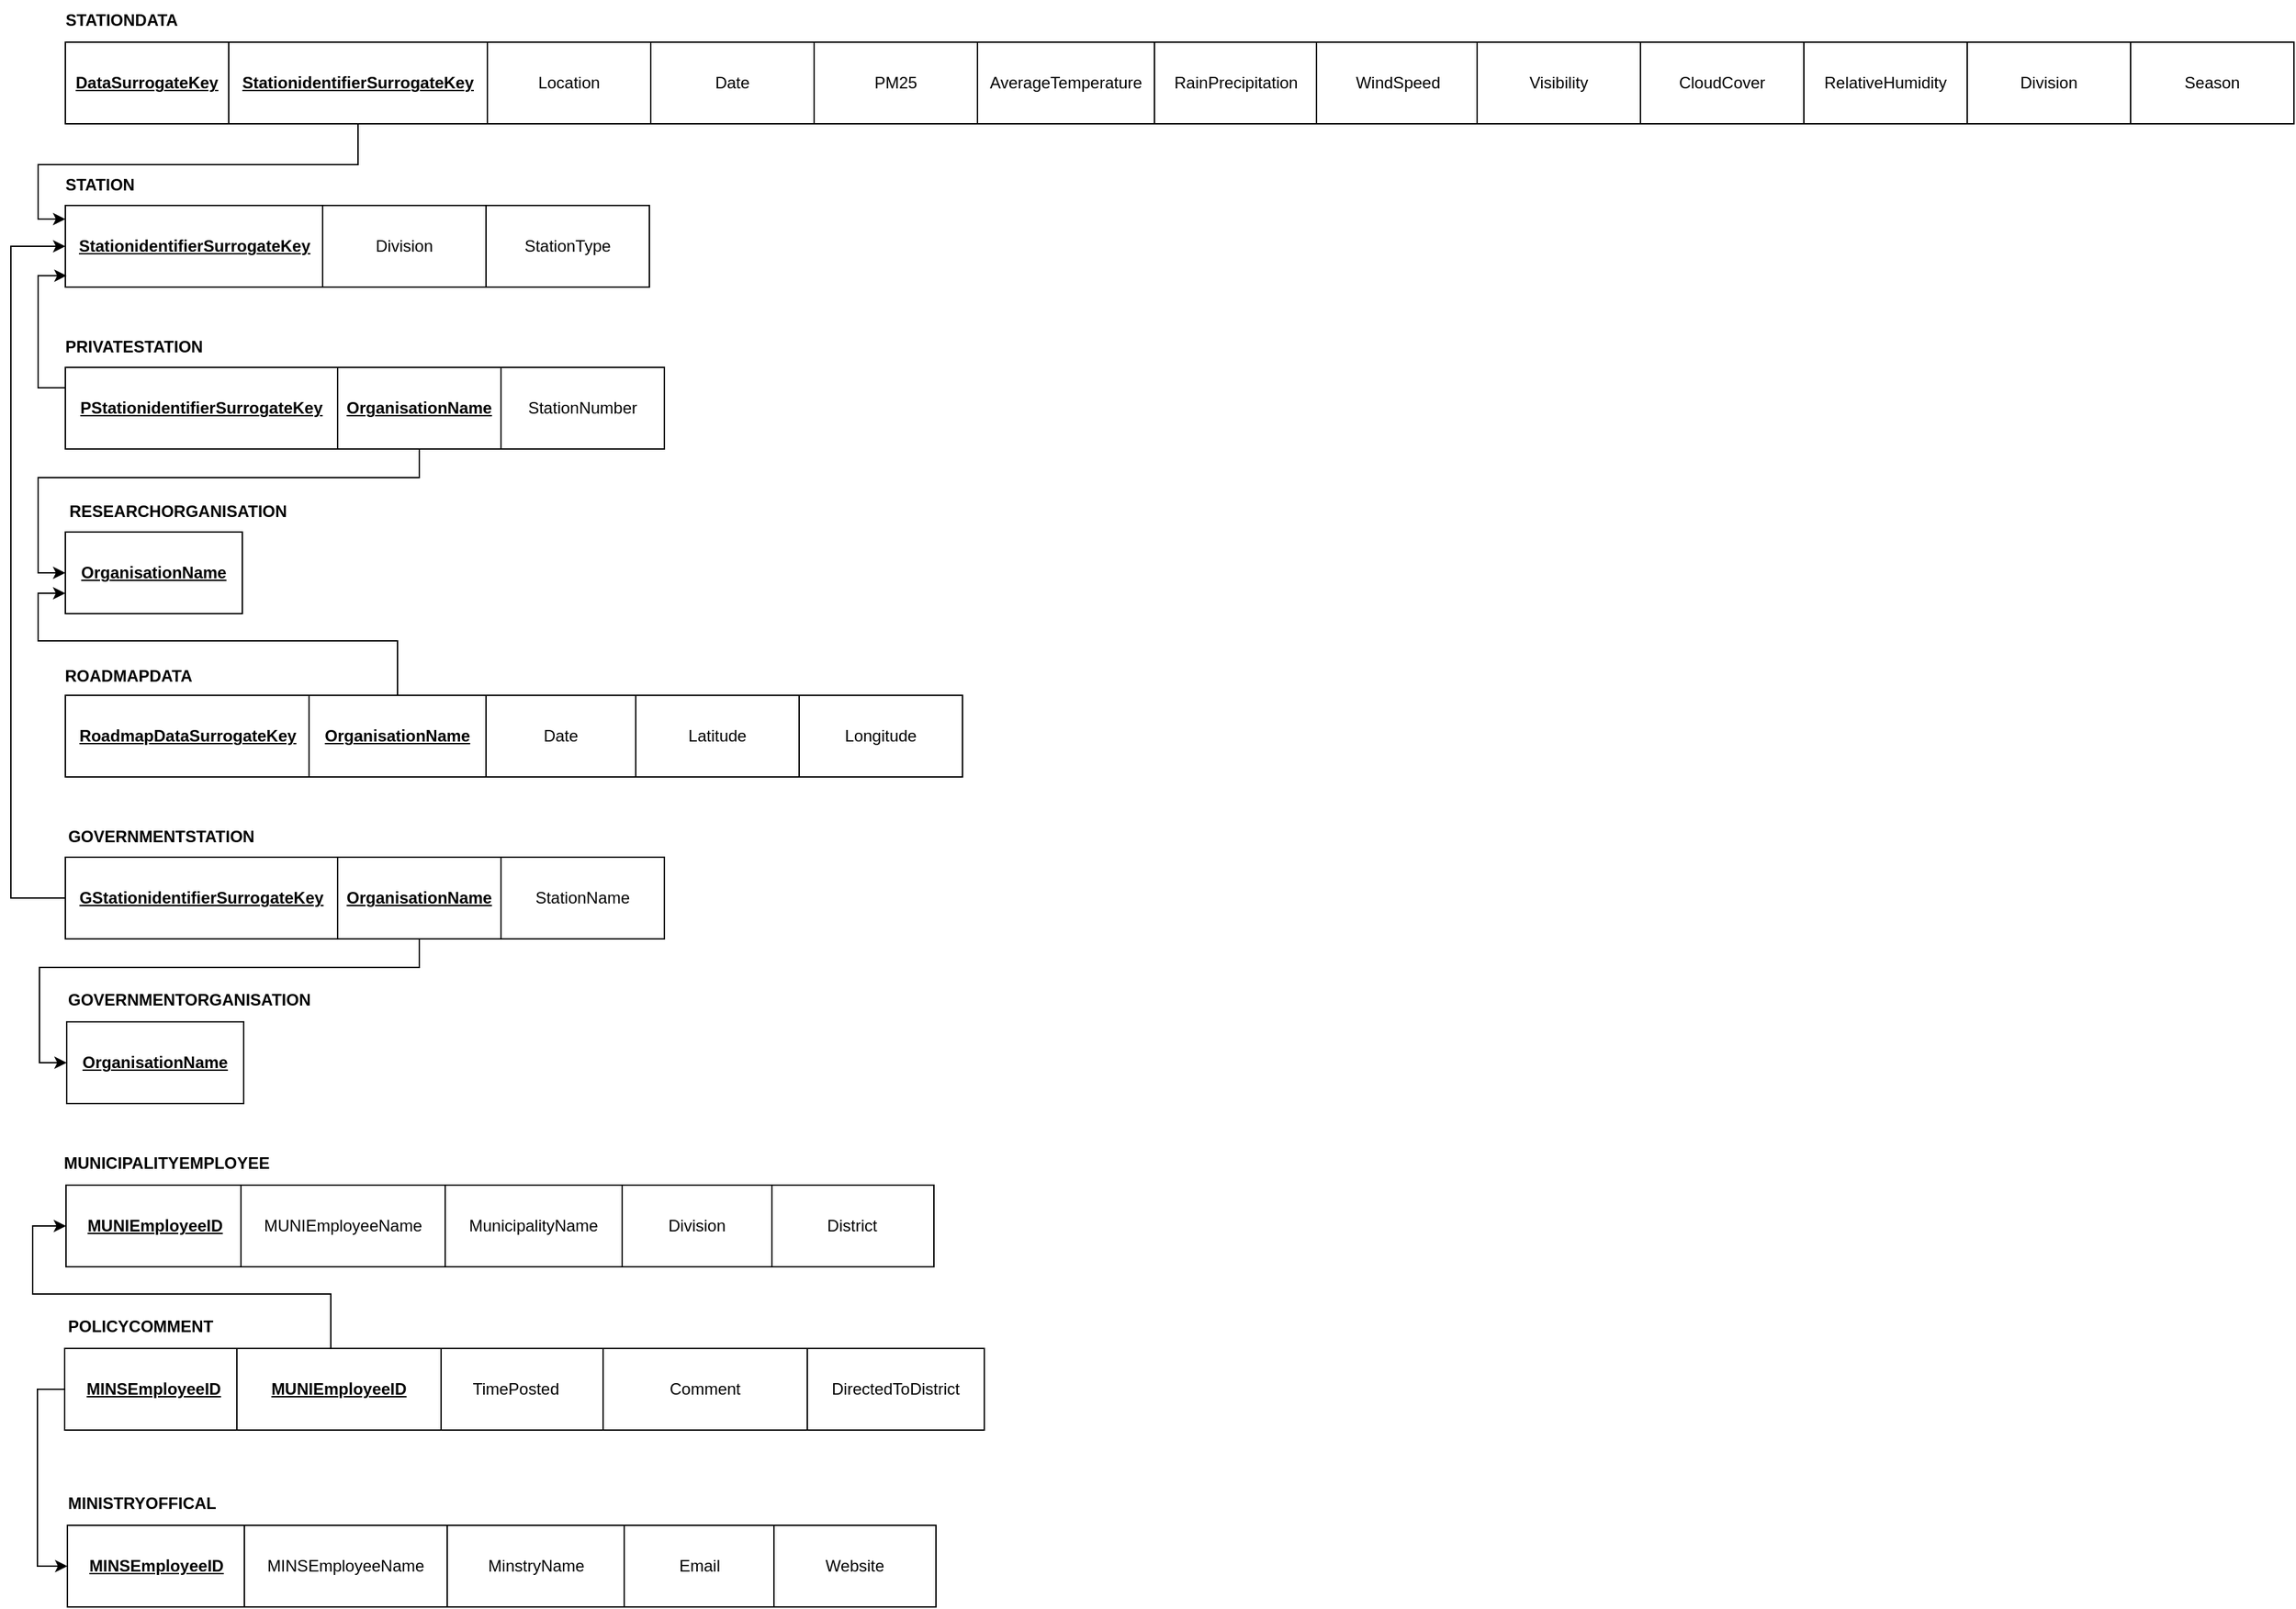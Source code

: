 <mxfile version="20.2.4" type="github">
  <diagram id="rk3kt6hLfGUAzw9A4Ssn" name="Page-1">
    <mxGraphModel dx="1040" dy="551" grid="1" gridSize="10" guides="1" tooltips="1" connect="1" arrows="1" fold="1" page="1" pageScale="1" pageWidth="1750" pageHeight="1250" math="0" shadow="0">
      <root>
        <mxCell id="0" />
        <mxCell id="1" parent="0" />
        <mxCell id="ZoIrjNhyJp5aEMFjkI-h-16" style="edgeStyle=orthogonalEdgeStyle;rounded=0;orthogonalLoop=1;jettySize=auto;html=1;entryX=0.995;entryY=0.696;entryDx=0;entryDy=0;entryPerimeter=0;" parent="1" edge="1">
          <mxGeometry relative="1" as="geometry">
            <mxPoint x="834.375" y="354.8" as="targetPoint" />
            <Array as="points">
              <mxPoint x="743" y="300" />
              <mxPoint x="855" y="300" />
              <mxPoint x="855" y="355" />
            </Array>
          </mxGeometry>
        </mxCell>
        <mxCell id="ZoIrjNhyJp5aEMFjkI-h-17" value="&lt;span style=&quot;font-weight: 700; text-align: left; text-decoration-line: underline;&quot;&gt;DataSurrogateKey&lt;/span&gt;" style="rounded=0;whiteSpace=wrap;html=1;" parent="1" vertex="1">
          <mxGeometry x="80" y="80" width="120" height="60" as="geometry" />
        </mxCell>
        <mxCell id="ZoIrjNhyJp5aEMFjkI-h-18" value="&lt;b&gt;STATIONDATA&lt;/b&gt;" style="text;html=1;align=center;verticalAlign=middle;resizable=0;points=[];autosize=1;strokeColor=none;fillColor=none;" parent="1" vertex="1">
          <mxGeometry x="66" y="49" width="110" height="30" as="geometry" />
        </mxCell>
        <mxCell id="ZoIrjNhyJp5aEMFjkI-h-19" value="&lt;span style=&quot;text-align: left;&quot;&gt;Location&lt;/span&gt;" style="rounded=0;whiteSpace=wrap;html=1;" parent="1" vertex="1">
          <mxGeometry x="390" y="80" width="120" height="60" as="geometry" />
        </mxCell>
        <mxCell id="ZoIrjNhyJp5aEMFjkI-h-20" value="&lt;span style=&quot;text-align: left;&quot;&gt;Date&lt;/span&gt;" style="rounded=0;whiteSpace=wrap;html=1;" parent="1" vertex="1">
          <mxGeometry x="510" y="80" width="120" height="60" as="geometry" />
        </mxCell>
        <mxCell id="ZoIrjNhyJp5aEMFjkI-h-21" value="&lt;span style=&quot;text-align: left;&quot;&gt;PM25&lt;/span&gt;" style="rounded=0;whiteSpace=wrap;html=1;" parent="1" vertex="1">
          <mxGeometry x="630" y="80" width="120" height="60" as="geometry" />
        </mxCell>
        <mxCell id="ZoIrjNhyJp5aEMFjkI-h-22" value="&lt;span style=&quot;text-align: left;&quot;&gt;AverageTemperature&lt;/span&gt;" style="rounded=0;whiteSpace=wrap;html=1;" parent="1" vertex="1">
          <mxGeometry x="750" y="80" width="130" height="60" as="geometry" />
        </mxCell>
        <mxCell id="ZoIrjNhyJp5aEMFjkI-h-23" value="&lt;span style=&quot;text-align: left;&quot;&gt;RainPrecipitation&lt;/span&gt;" style="rounded=0;whiteSpace=wrap;html=1;" parent="1" vertex="1">
          <mxGeometry x="880" y="80" width="120" height="60" as="geometry" />
        </mxCell>
        <mxCell id="ZoIrjNhyJp5aEMFjkI-h-24" value="&lt;span style=&quot;text-align: left;&quot;&gt;WindSpeed&lt;/span&gt;" style="rounded=0;whiteSpace=wrap;html=1;" parent="1" vertex="1">
          <mxGeometry x="999" y="80" width="120" height="60" as="geometry" />
        </mxCell>
        <mxCell id="ZoIrjNhyJp5aEMFjkI-h-25" value="&lt;span style=&quot;text-align: left;&quot;&gt;Visibility&lt;/span&gt;" style="rounded=0;whiteSpace=wrap;html=1;" parent="1" vertex="1">
          <mxGeometry x="1117" y="80" width="120" height="60" as="geometry" />
        </mxCell>
        <mxCell id="ZoIrjNhyJp5aEMFjkI-h-26" value="&lt;span style=&quot;text-align: left;&quot;&gt;CloudCover&lt;/span&gt;" style="rounded=0;whiteSpace=wrap;html=1;" parent="1" vertex="1">
          <mxGeometry x="1237" y="80" width="120" height="60" as="geometry" />
        </mxCell>
        <mxCell id="ZoIrjNhyJp5aEMFjkI-h-27" value="&lt;span style=&quot;text-align: left;&quot;&gt;RelativeHumidity&lt;/span&gt;" style="rounded=0;whiteSpace=wrap;html=1;" parent="1" vertex="1">
          <mxGeometry x="1357" y="80" width="120" height="60" as="geometry" />
        </mxCell>
        <mxCell id="ZoIrjNhyJp5aEMFjkI-h-28" value="&lt;span style=&quot;font-weight: 700; text-align: left; text-decoration-line: underline;&quot;&gt;StationidentifierSurrogateKey&lt;/span&gt;" style="rounded=0;whiteSpace=wrap;html=1;" parent="1" vertex="1">
          <mxGeometry x="80" y="200" width="190" height="60" as="geometry" />
        </mxCell>
        <mxCell id="ZoIrjNhyJp5aEMFjkI-h-29" value="&lt;b&gt;STATION&lt;/b&gt;" style="text;html=1;align=center;verticalAlign=middle;resizable=0;points=[];autosize=1;strokeColor=none;fillColor=none;" parent="1" vertex="1">
          <mxGeometry x="70" y="170" width="70" height="30" as="geometry" />
        </mxCell>
        <mxCell id="ZoIrjNhyJp5aEMFjkI-h-30" value="&lt;span style=&quot;text-align: left;&quot;&gt;Division&lt;/span&gt;" style="rounded=0;whiteSpace=wrap;html=1;" parent="1" vertex="1">
          <mxGeometry x="269" y="200" width="120" height="60" as="geometry" />
        </mxCell>
        <mxCell id="ZoIrjNhyJp5aEMFjkI-h-31" value="&lt;span style=&quot;text-align: left;&quot;&gt;StationType&lt;/span&gt;" style="rounded=0;whiteSpace=wrap;html=1;" parent="1" vertex="1">
          <mxGeometry x="389" y="200" width="120" height="60" as="geometry" />
        </mxCell>
        <mxCell id="AafKOmIe7SDXZY3rJRMZ-4" style="edgeStyle=orthogonalEdgeStyle;rounded=0;orthogonalLoop=1;jettySize=auto;html=1;exitX=0.5;exitY=1;exitDx=0;exitDy=0;entryX=0;entryY=0.167;entryDx=0;entryDy=0;fontSize=11;entryPerimeter=0;" edge="1" parent="1" source="ZoIrjNhyJp5aEMFjkI-h-39" target="ZoIrjNhyJp5aEMFjkI-h-28">
          <mxGeometry relative="1" as="geometry" />
        </mxCell>
        <mxCell id="ZoIrjNhyJp5aEMFjkI-h-39" value="&lt;span style=&quot;font-weight: 700; text-align: left;&quot;&gt;&lt;u&gt;StationidentifierSurrogateKey&lt;/u&gt;&lt;/span&gt;" style="rounded=0;whiteSpace=wrap;html=1;" parent="1" vertex="1">
          <mxGeometry x="200" y="80" width="190" height="60" as="geometry" />
        </mxCell>
        <mxCell id="AafKOmIe7SDXZY3rJRMZ-5" style="edgeStyle=orthogonalEdgeStyle;rounded=0;orthogonalLoop=1;jettySize=auto;html=1;exitX=0;exitY=0.25;exitDx=0;exitDy=0;entryX=0.005;entryY=0.86;entryDx=0;entryDy=0;entryPerimeter=0;fontSize=11;" edge="1" parent="1" source="ZoIrjNhyJp5aEMFjkI-h-47" target="ZoIrjNhyJp5aEMFjkI-h-28">
          <mxGeometry relative="1" as="geometry" />
        </mxCell>
        <mxCell id="ZoIrjNhyJp5aEMFjkI-h-47" value="&lt;span style=&quot;font-weight: 700; text-align: left; text-decoration-line: underline;&quot;&gt;PStationidentifierSurrogateKey&lt;/span&gt;" style="rounded=0;whiteSpace=wrap;html=1;" parent="1" vertex="1">
          <mxGeometry x="80" y="319" width="200" height="60" as="geometry" />
        </mxCell>
        <mxCell id="ZoIrjNhyJp5aEMFjkI-h-48" value="&lt;span style=&quot;font-weight: 700;&quot;&gt;PRIVATESTATION&lt;/span&gt;" style="text;html=1;align=center;verticalAlign=middle;resizable=0;points=[];autosize=1;strokeColor=none;fillColor=none;" parent="1" vertex="1">
          <mxGeometry x="70" y="289" width="120" height="30" as="geometry" />
        </mxCell>
        <mxCell id="ZoIrjNhyJp5aEMFjkI-h-49" value="&lt;span style=&quot;text-align: left;&quot;&gt;StationNumber&lt;/span&gt;" style="rounded=0;whiteSpace=wrap;html=1;" parent="1" vertex="1">
          <mxGeometry x="400" y="319" width="120" height="60" as="geometry" />
        </mxCell>
        <mxCell id="ZoIrjNhyJp5aEMFjkI-h-71" value="&lt;span style=&quot;font-weight: 700; text-align: left; text-decoration-line: underline;&quot;&gt;OrganisationName&lt;/span&gt;" style="rounded=0;whiteSpace=wrap;html=1;" parent="1" vertex="1">
          <mxGeometry x="80" y="440" width="130" height="60" as="geometry" />
        </mxCell>
        <mxCell id="AafKOmIe7SDXZY3rJRMZ-6" style="edgeStyle=orthogonalEdgeStyle;rounded=0;orthogonalLoop=1;jettySize=auto;html=1;exitX=0.5;exitY=1;exitDx=0;exitDy=0;entryX=0;entryY=0.5;entryDx=0;entryDy=0;fontSize=11;" edge="1" parent="1">
          <mxGeometry relative="1" as="geometry">
            <mxPoint x="340" y="379" as="sourcePoint" />
            <mxPoint x="80" y="470.0" as="targetPoint" />
            <Array as="points">
              <mxPoint x="340" y="400" />
              <mxPoint x="60" y="400" />
              <mxPoint x="60" y="470" />
            </Array>
          </mxGeometry>
        </mxCell>
        <mxCell id="ZoIrjNhyJp5aEMFjkI-h-75" value="&lt;span style=&quot;font-weight: 700; text-align: left;&quot;&gt;&lt;u&gt;OrganisationName&lt;/u&gt;&lt;/span&gt;" style="rounded=0;whiteSpace=wrap;html=1;" parent="1" vertex="1">
          <mxGeometry x="280" y="319" width="120" height="60" as="geometry" />
        </mxCell>
        <mxCell id="ZoIrjNhyJp5aEMFjkI-h-82" value="&lt;span style=&quot;font-weight: 700; text-align: left; text-decoration-line: underline;&quot;&gt;RoadmapDataSurrogateKey&lt;/span&gt;" style="rounded=0;whiteSpace=wrap;html=1;" parent="1" vertex="1">
          <mxGeometry x="80" y="560" width="180" height="60" as="geometry" />
        </mxCell>
        <mxCell id="ZoIrjNhyJp5aEMFjkI-h-84" value="&lt;span style=&quot;text-align: left;&quot;&gt;Latitude&lt;/span&gt;" style="rounded=0;whiteSpace=wrap;html=1;" parent="1" vertex="1">
          <mxGeometry x="499" y="560" width="120" height="60" as="geometry" />
        </mxCell>
        <mxCell id="ZoIrjNhyJp5aEMFjkI-h-85" value="&lt;span style=&quot;text-align: left;&quot;&gt;Longitude&lt;/span&gt;" style="rounded=0;whiteSpace=wrap;html=1;" parent="1" vertex="1">
          <mxGeometry x="619" y="560" width="120" height="60" as="geometry" />
        </mxCell>
        <mxCell id="ZoIrjNhyJp5aEMFjkI-h-95" value="&lt;span style=&quot;text-align: left;&quot;&gt;Date&lt;/span&gt;" style="rounded=0;whiteSpace=wrap;html=1;" parent="1" vertex="1">
          <mxGeometry x="389" y="560" width="110" height="60" as="geometry" />
        </mxCell>
        <mxCell id="AafKOmIe7SDXZY3rJRMZ-11" style="edgeStyle=orthogonalEdgeStyle;rounded=0;orthogonalLoop=1;jettySize=auto;html=1;exitX=0;exitY=0.5;exitDx=0;exitDy=0;entryX=0;entryY=0.5;entryDx=0;entryDy=0;fontSize=11;" edge="1" parent="1" source="ZoIrjNhyJp5aEMFjkI-h-97" target="ZoIrjNhyJp5aEMFjkI-h-28">
          <mxGeometry relative="1" as="geometry">
            <Array as="points">
              <mxPoint x="40" y="709" />
              <mxPoint x="40" y="230" />
            </Array>
          </mxGeometry>
        </mxCell>
        <mxCell id="ZoIrjNhyJp5aEMFjkI-h-97" value="&lt;span style=&quot;font-weight: 700; text-align: left; text-decoration-line: underline;&quot;&gt;GStationidentifierSurrogateKey&lt;/span&gt;" style="rounded=0;whiteSpace=wrap;html=1;" parent="1" vertex="1">
          <mxGeometry x="80" y="679" width="200" height="60" as="geometry" />
        </mxCell>
        <mxCell id="ZoIrjNhyJp5aEMFjkI-h-98" value="&lt;span style=&quot;font-weight: 700;&quot;&gt;ROADMAPDATA&lt;/span&gt;" style="text;html=1;align=center;verticalAlign=middle;resizable=0;points=[];autosize=1;strokeColor=none;fillColor=none;" parent="1" vertex="1">
          <mxGeometry x="66" y="531" width="120" height="30" as="geometry" />
        </mxCell>
        <mxCell id="ZoIrjNhyJp5aEMFjkI-h-100" value="&lt;span style=&quot;text-align: left;&quot;&gt;StationName&lt;/span&gt;" style="rounded=0;whiteSpace=wrap;html=1;" parent="1" vertex="1">
          <mxGeometry x="400" y="679" width="120" height="60" as="geometry" />
        </mxCell>
        <mxCell id="ZoIrjNhyJp5aEMFjkI-h-109" value="&lt;span style=&quot;font-weight: 700; text-align: center;&quot;&gt;RESEARCHORGANISATION&lt;/span&gt;" style="text;whiteSpace=wrap;html=1;" parent="1" vertex="1">
          <mxGeometry x="81" y="411" width="90" height="29" as="geometry" />
        </mxCell>
        <mxCell id="ZoIrjNhyJp5aEMFjkI-h-110" value="&lt;span style=&quot;font-weight: 700;&quot;&gt;GOVERNMENTSTATION&lt;/span&gt;" style="text;html=1;align=center;verticalAlign=middle;resizable=0;points=[];autosize=1;strokeColor=none;fillColor=none;fontSize=12;" parent="1" vertex="1">
          <mxGeometry x="70" y="649" width="160" height="30" as="geometry" />
        </mxCell>
        <mxCell id="AafKOmIe7SDXZY3rJRMZ-1" value="&lt;span style=&quot;text-align: left;&quot;&gt;Division&lt;/span&gt;" style="rounded=0;whiteSpace=wrap;html=1;" vertex="1" parent="1">
          <mxGeometry x="1477" y="80" width="120" height="60" as="geometry" />
        </mxCell>
        <mxCell id="AafKOmIe7SDXZY3rJRMZ-3" value="&lt;span style=&quot;text-align: left;&quot;&gt;Season&lt;/span&gt;" style="rounded=0;whiteSpace=wrap;html=1;" vertex="1" parent="1">
          <mxGeometry x="1597" y="80" width="120" height="60" as="geometry" />
        </mxCell>
        <mxCell id="AafKOmIe7SDXZY3rJRMZ-10" style="edgeStyle=orthogonalEdgeStyle;rounded=0;orthogonalLoop=1;jettySize=auto;html=1;exitX=0.5;exitY=0;exitDx=0;exitDy=0;entryX=0;entryY=0.75;entryDx=0;entryDy=0;fontSize=11;" edge="1" parent="1" source="AafKOmIe7SDXZY3rJRMZ-9" target="ZoIrjNhyJp5aEMFjkI-h-71">
          <mxGeometry relative="1" as="geometry">
            <Array as="points">
              <mxPoint x="324" y="520" />
              <mxPoint x="60" y="520" />
              <mxPoint x="60" y="485" />
            </Array>
          </mxGeometry>
        </mxCell>
        <mxCell id="AafKOmIe7SDXZY3rJRMZ-9" value="&lt;span style=&quot;font-weight: 700; text-align: left;&quot;&gt;&lt;u&gt;OrganisationName&lt;/u&gt;&lt;/span&gt;" style="rounded=0;whiteSpace=wrap;html=1;" vertex="1" parent="1">
          <mxGeometry x="259" y="560" width="130" height="60" as="geometry" />
        </mxCell>
        <mxCell id="AafKOmIe7SDXZY3rJRMZ-12" value="&lt;span style=&quot;font-weight: 700; text-align: left; text-decoration-line: underline;&quot;&gt;OrganisationName&lt;/span&gt;" style="rounded=0;whiteSpace=wrap;html=1;" vertex="1" parent="1">
          <mxGeometry x="81" y="800" width="130" height="60" as="geometry" />
        </mxCell>
        <mxCell id="AafKOmIe7SDXZY3rJRMZ-13" value="&lt;span style=&quot;font-weight: 700; text-align: center;&quot;&gt;GOVERNMENTORGANISATION&lt;/span&gt;" style="text;whiteSpace=wrap;html=1;" vertex="1" parent="1">
          <mxGeometry x="80" y="770" width="90" height="30" as="geometry" />
        </mxCell>
        <mxCell id="AafKOmIe7SDXZY3rJRMZ-15" style="edgeStyle=orthogonalEdgeStyle;rounded=0;orthogonalLoop=1;jettySize=auto;html=1;exitX=0.5;exitY=1;exitDx=0;exitDy=0;entryX=0;entryY=0.5;entryDx=0;entryDy=0;fontSize=11;" edge="1" parent="1" source="AafKOmIe7SDXZY3rJRMZ-14" target="AafKOmIe7SDXZY3rJRMZ-12">
          <mxGeometry relative="1" as="geometry">
            <Array as="points">
              <mxPoint x="340" y="760" />
              <mxPoint x="61" y="760" />
              <mxPoint x="61" y="830" />
            </Array>
          </mxGeometry>
        </mxCell>
        <mxCell id="AafKOmIe7SDXZY3rJRMZ-14" value="&lt;span style=&quot;font-weight: 700; text-align: left;&quot;&gt;&lt;u&gt;OrganisationName&lt;/u&gt;&lt;/span&gt;" style="rounded=0;whiteSpace=wrap;html=1;" vertex="1" parent="1">
          <mxGeometry x="280" y="679" width="120" height="60" as="geometry" />
        </mxCell>
        <mxCell id="AafKOmIe7SDXZY3rJRMZ-16" value="&lt;span style=&quot;font-weight: 700; text-align: left; text-decoration-line: underline;&quot;&gt;MUNIEmployeeID&lt;/span&gt;" style="rounded=0;whiteSpace=wrap;html=1;" vertex="1" parent="1">
          <mxGeometry x="80.5" y="920" width="130" height="60" as="geometry" />
        </mxCell>
        <mxCell id="AafKOmIe7SDXZY3rJRMZ-17" value="&lt;span style=&quot;font-weight: 700; text-align: center;&quot;&gt;MUNICIPALITYEMPLOYEE&lt;/span&gt;" style="text;whiteSpace=wrap;html=1;" vertex="1" parent="1">
          <mxGeometry x="76.5" y="890" width="90" height="30" as="geometry" />
        </mxCell>
        <mxCell id="AafKOmIe7SDXZY3rJRMZ-22" value="&lt;span style=&quot;text-align: left;&quot;&gt;District&lt;/span&gt;" style="rounded=0;whiteSpace=wrap;html=1;" vertex="1" parent="1">
          <mxGeometry x="598" y="920" width="120" height="60" as="geometry" />
        </mxCell>
        <mxCell id="AafKOmIe7SDXZY3rJRMZ-24" value="&lt;span style=&quot;text-align: left;&quot;&gt;MunicipalityName&lt;/span&gt;" style="rounded=0;whiteSpace=wrap;html=1;" vertex="1" parent="1">
          <mxGeometry x="359" y="920" width="130" height="60" as="geometry" />
        </mxCell>
        <mxCell id="AafKOmIe7SDXZY3rJRMZ-25" value="&lt;span style=&quot;text-align: left;&quot;&gt;MUNIEmployeeName&lt;/span&gt;" style="rounded=0;whiteSpace=wrap;html=1;" vertex="1" parent="1">
          <mxGeometry x="209" y="920" width="150" height="60" as="geometry" />
        </mxCell>
        <mxCell id="AafKOmIe7SDXZY3rJRMZ-26" value="&lt;span style=&quot;text-align: left;&quot;&gt;Division&lt;/span&gt;" style="rounded=0;whiteSpace=wrap;html=1;" vertex="1" parent="1">
          <mxGeometry x="489" y="920" width="110" height="60" as="geometry" />
        </mxCell>
        <mxCell id="AafKOmIe7SDXZY3rJRMZ-39" value="&lt;span style=&quot;font-weight: 700; text-align: center;&quot;&gt;POLICYCOMMENT&lt;/span&gt;" style="text;whiteSpace=wrap;html=1;" vertex="1" parent="1">
          <mxGeometry x="79.5" y="1010" width="90" height="30" as="geometry" />
        </mxCell>
        <mxCell id="AafKOmIe7SDXZY3rJRMZ-40" value="&lt;span style=&quot;text-align: left;&quot;&gt;TimePosted&lt;/span&gt;" style="rounded=0;whiteSpace=wrap;html=1;" vertex="1" parent="1">
          <mxGeometry x="345.5" y="1040" width="130" height="60" as="geometry" />
        </mxCell>
        <mxCell id="AafKOmIe7SDXZY3rJRMZ-41" value="&lt;span style=&quot;text-align: left;&quot;&gt;Comment&lt;/span&gt;" style="rounded=0;whiteSpace=wrap;html=1;" vertex="1" parent="1">
          <mxGeometry x="475" y="1040" width="150" height="60" as="geometry" />
        </mxCell>
        <mxCell id="AafKOmIe7SDXZY3rJRMZ-42" value="&lt;span style=&quot;text-align: left;&quot;&gt;DirectedToDistrict&lt;/span&gt;" style="rounded=0;whiteSpace=wrap;html=1;" vertex="1" parent="1">
          <mxGeometry x="625" y="1040" width="130" height="60" as="geometry" />
        </mxCell>
        <mxCell id="AafKOmIe7SDXZY3rJRMZ-48" style="edgeStyle=orthogonalEdgeStyle;rounded=0;orthogonalLoop=1;jettySize=auto;html=1;exitX=0.5;exitY=0;exitDx=0;exitDy=0;entryX=0;entryY=0.5;entryDx=0;entryDy=0;fontSize=11;" edge="1" parent="1" source="AafKOmIe7SDXZY3rJRMZ-47" target="AafKOmIe7SDXZY3rJRMZ-16">
          <mxGeometry relative="1" as="geometry">
            <Array as="points">
              <mxPoint x="275" y="1000" />
              <mxPoint x="56" y="1000" />
              <mxPoint x="56" y="950" />
            </Array>
          </mxGeometry>
        </mxCell>
        <mxCell id="AafKOmIe7SDXZY3rJRMZ-47" value="&lt;span style=&quot;font-weight: 700; text-align: left; text-decoration-line: underline;&quot;&gt;MUNIEmployeeID&lt;/span&gt;" style="rounded=0;whiteSpace=wrap;html=1;" vertex="1" parent="1">
          <mxGeometry x="200" y="1040" width="150" height="60" as="geometry" />
        </mxCell>
        <mxCell id="AafKOmIe7SDXZY3rJRMZ-49" value="&lt;span style=&quot;font-weight: 700; text-align: left; text-decoration-line: underline;&quot;&gt;MINSEmployeeID&lt;/span&gt;" style="rounded=0;whiteSpace=wrap;html=1;" vertex="1" parent="1">
          <mxGeometry x="81.5" y="1040" width="130" height="60" as="geometry" />
        </mxCell>
        <mxCell id="AafKOmIe7SDXZY3rJRMZ-50" value="&lt;span style=&quot;font-weight: 700; text-align: left; text-decoration-line: underline;&quot;&gt;MUNIEmployeeID&lt;/span&gt;" style="rounded=0;whiteSpace=wrap;html=1;" vertex="1" parent="1">
          <mxGeometry x="206" y="1040" width="150" height="60" as="geometry" />
        </mxCell>
        <mxCell id="AafKOmIe7SDXZY3rJRMZ-67" style="edgeStyle=orthogonalEdgeStyle;rounded=0;orthogonalLoop=1;jettySize=auto;html=1;exitX=0;exitY=0.5;exitDx=0;exitDy=0;entryX=0;entryY=0.5;entryDx=0;entryDy=0;fontSize=11;" edge="1" parent="1" source="AafKOmIe7SDXZY3rJRMZ-51" target="AafKOmIe7SDXZY3rJRMZ-64">
          <mxGeometry relative="1" as="geometry" />
        </mxCell>
        <mxCell id="AafKOmIe7SDXZY3rJRMZ-51" value="&lt;span style=&quot;font-weight: 700; text-align: left; text-decoration-line: underline;&quot;&gt;MINSEmployeeID&lt;/span&gt;" style="rounded=0;whiteSpace=wrap;html=1;" vertex="1" parent="1">
          <mxGeometry x="79.5" y="1040" width="130" height="60" as="geometry" />
        </mxCell>
        <mxCell id="AafKOmIe7SDXZY3rJRMZ-52" value="&lt;span style=&quot;font-weight: 700; text-align: left; text-decoration-line: underline;&quot;&gt;MUNIEmployeeID&lt;/span&gt;" style="rounded=0;whiteSpace=wrap;html=1;" vertex="1" parent="1">
          <mxGeometry x="206" y="1040" width="150" height="60" as="geometry" />
        </mxCell>
        <mxCell id="AafKOmIe7SDXZY3rJRMZ-59" value="&lt;span style=&quot;text-align: left;&quot;&gt;Website&lt;/span&gt;" style="rounded=0;whiteSpace=wrap;html=1;" vertex="1" parent="1">
          <mxGeometry x="599.5" y="1170" width="120" height="60" as="geometry" />
        </mxCell>
        <mxCell id="AafKOmIe7SDXZY3rJRMZ-60" value="&lt;span style=&quot;text-align: left;&quot;&gt;MinstryName&lt;/span&gt;" style="rounded=0;whiteSpace=wrap;html=1;" vertex="1" parent="1">
          <mxGeometry x="360.5" y="1170" width="130" height="60" as="geometry" />
        </mxCell>
        <mxCell id="AafKOmIe7SDXZY3rJRMZ-61" value="&lt;span style=&quot;text-align: left;&quot;&gt;MINSEmployeeName&lt;/span&gt;" style="rounded=0;whiteSpace=wrap;html=1;" vertex="1" parent="1">
          <mxGeometry x="210.5" y="1170" width="150" height="60" as="geometry" />
        </mxCell>
        <mxCell id="AafKOmIe7SDXZY3rJRMZ-62" value="&lt;span style=&quot;text-align: left;&quot;&gt;Email&lt;/span&gt;" style="rounded=0;whiteSpace=wrap;html=1;" vertex="1" parent="1">
          <mxGeometry x="490.5" y="1170" width="110" height="60" as="geometry" />
        </mxCell>
        <mxCell id="AafKOmIe7SDXZY3rJRMZ-63" value="&lt;span style=&quot;font-weight: 700; text-align: center;&quot;&gt;MINISTRYOFFICAL&lt;/span&gt;" style="text;whiteSpace=wrap;html=1;" vertex="1" parent="1">
          <mxGeometry x="80" y="1140" width="90" height="30" as="geometry" />
        </mxCell>
        <mxCell id="AafKOmIe7SDXZY3rJRMZ-64" value="&lt;span style=&quot;font-weight: 700; text-align: left; text-decoration-line: underline;&quot;&gt;MINSEmployeeID&lt;/span&gt;" style="rounded=0;whiteSpace=wrap;html=1;" vertex="1" parent="1">
          <mxGeometry x="81.5" y="1170" width="130" height="60" as="geometry" />
        </mxCell>
      </root>
    </mxGraphModel>
  </diagram>
</mxfile>

